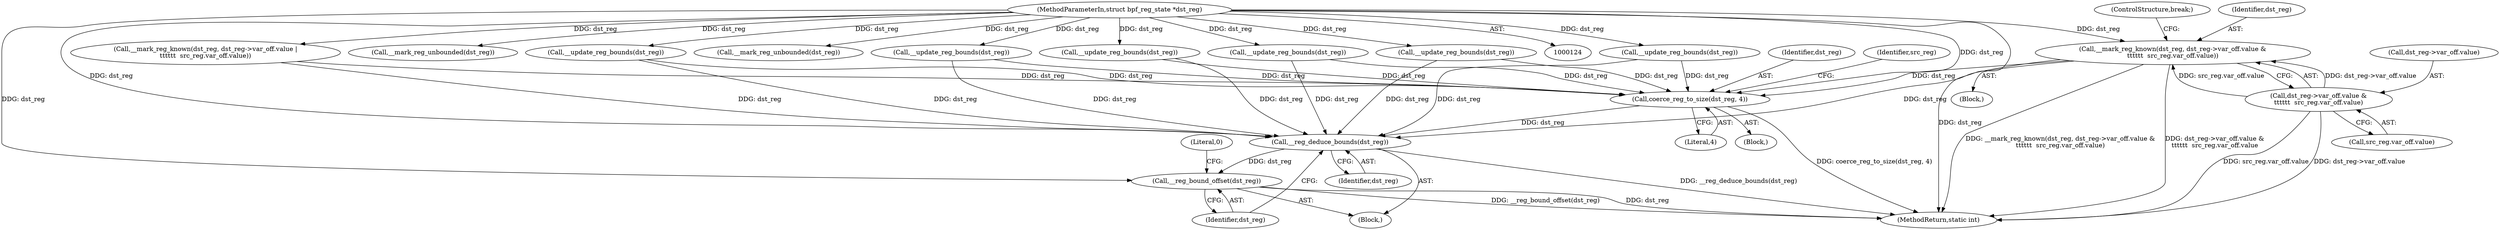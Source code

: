 digraph "0_linux_468f6eafa6c44cb2c5d8aad35e12f06c240a812a@pointer" {
"1000453" [label="(Call,__mark_reg_known(dst_reg, dst_reg->var_off.value &\n\t\t\t\t\t\t  src_reg.var_off.value))"];
"1000127" [label="(MethodParameterIn,struct bpf_reg_state *dst_reg)"];
"1000455" [label="(Call,dst_reg->var_off.value &\n\t\t\t\t\t\t  src_reg.var_off.value)"];
"1000770" [label="(Call,coerce_reg_to_size(dst_reg, 4))"];
"1000777" [label="(Call,__reg_deduce_bounds(dst_reg))"];
"1000779" [label="(Call,__reg_bound_offset(dst_reg))"];
"1000384" [label="(Call,__update_reg_bounds(dst_reg))"];
"1000770" [label="(Call,coerce_reg_to_size(dst_reg, 4))"];
"1000778" [label="(Identifier,dst_reg)"];
"1000779" [label="(Call,__reg_bound_offset(dst_reg))"];
"1000452" [label="(Block,)"];
"1000777" [label="(Call,__reg_deduce_bounds(dst_reg))"];
"1000769" [label="(Block,)"];
"1000466" [label="(ControlStructure,break;)"];
"1000772" [label="(Literal,4)"];
"1000456" [label="(Call,dst_reg->var_off.value)"];
"1000129" [label="(Block,)"];
"1000782" [label="(Literal,0)"];
"1000783" [label="(MethodReturn,static int)"];
"1000628" [label="(Call,__update_reg_bounds(dst_reg))"];
"1000382" [label="(Call,__mark_reg_unbounded(dst_reg))"];
"1000542" [label="(Call,__mark_reg_known(dst_reg, dst_reg->var_off.value |\n\t\t\t\t\t\t  src_reg.var_off.value))"];
"1000398" [label="(Call,__mark_reg_unbounded(dst_reg))"];
"1000780" [label="(Identifier,dst_reg)"];
"1000751" [label="(Call,__update_reg_bounds(dst_reg))"];
"1000461" [label="(Call,src_reg.var_off.value)"];
"1000127" [label="(MethodParameterIn,struct bpf_reg_state *dst_reg)"];
"1000453" [label="(Call,__mark_reg_known(dst_reg, dst_reg->var_off.value &\n\t\t\t\t\t\t  src_reg.var_off.value))"];
"1000696" [label="(Call,__update_reg_bounds(dst_reg))"];
"1000771" [label="(Identifier,dst_reg)"];
"1000454" [label="(Identifier,dst_reg)"];
"1000455" [label="(Call,dst_reg->var_off.value &\n\t\t\t\t\t\t  src_reg.var_off.value)"];
"1000775" [label="(Identifier,src_reg)"];
"1000533" [label="(Call,__update_reg_bounds(dst_reg))"];
"1000400" [label="(Call,__update_reg_bounds(dst_reg))"];
"1000453" -> "1000452"  [label="AST: "];
"1000453" -> "1000455"  [label="CFG: "];
"1000454" -> "1000453"  [label="AST: "];
"1000455" -> "1000453"  [label="AST: "];
"1000466" -> "1000453"  [label="CFG: "];
"1000453" -> "1000783"  [label="DDG: dst_reg->var_off.value &\n\t\t\t\t\t\t  src_reg.var_off.value"];
"1000453" -> "1000783"  [label="DDG: __mark_reg_known(dst_reg, dst_reg->var_off.value &\n\t\t\t\t\t\t  src_reg.var_off.value)"];
"1000127" -> "1000453"  [label="DDG: dst_reg"];
"1000455" -> "1000453"  [label="DDG: dst_reg->var_off.value"];
"1000455" -> "1000453"  [label="DDG: src_reg.var_off.value"];
"1000453" -> "1000770"  [label="DDG: dst_reg"];
"1000453" -> "1000777"  [label="DDG: dst_reg"];
"1000127" -> "1000124"  [label="AST: "];
"1000127" -> "1000783"  [label="DDG: dst_reg"];
"1000127" -> "1000382"  [label="DDG: dst_reg"];
"1000127" -> "1000384"  [label="DDG: dst_reg"];
"1000127" -> "1000398"  [label="DDG: dst_reg"];
"1000127" -> "1000400"  [label="DDG: dst_reg"];
"1000127" -> "1000533"  [label="DDG: dst_reg"];
"1000127" -> "1000542"  [label="DDG: dst_reg"];
"1000127" -> "1000628"  [label="DDG: dst_reg"];
"1000127" -> "1000696"  [label="DDG: dst_reg"];
"1000127" -> "1000751"  [label="DDG: dst_reg"];
"1000127" -> "1000770"  [label="DDG: dst_reg"];
"1000127" -> "1000777"  [label="DDG: dst_reg"];
"1000127" -> "1000779"  [label="DDG: dst_reg"];
"1000455" -> "1000461"  [label="CFG: "];
"1000456" -> "1000455"  [label="AST: "];
"1000461" -> "1000455"  [label="AST: "];
"1000455" -> "1000783"  [label="DDG: src_reg.var_off.value"];
"1000455" -> "1000783"  [label="DDG: dst_reg->var_off.value"];
"1000770" -> "1000769"  [label="AST: "];
"1000770" -> "1000772"  [label="CFG: "];
"1000771" -> "1000770"  [label="AST: "];
"1000772" -> "1000770"  [label="AST: "];
"1000775" -> "1000770"  [label="CFG: "];
"1000770" -> "1000783"  [label="DDG: coerce_reg_to_size(dst_reg, 4)"];
"1000696" -> "1000770"  [label="DDG: dst_reg"];
"1000628" -> "1000770"  [label="DDG: dst_reg"];
"1000400" -> "1000770"  [label="DDG: dst_reg"];
"1000542" -> "1000770"  [label="DDG: dst_reg"];
"1000384" -> "1000770"  [label="DDG: dst_reg"];
"1000533" -> "1000770"  [label="DDG: dst_reg"];
"1000751" -> "1000770"  [label="DDG: dst_reg"];
"1000770" -> "1000777"  [label="DDG: dst_reg"];
"1000777" -> "1000129"  [label="AST: "];
"1000777" -> "1000778"  [label="CFG: "];
"1000778" -> "1000777"  [label="AST: "];
"1000780" -> "1000777"  [label="CFG: "];
"1000777" -> "1000783"  [label="DDG: __reg_deduce_bounds(dst_reg)"];
"1000696" -> "1000777"  [label="DDG: dst_reg"];
"1000628" -> "1000777"  [label="DDG: dst_reg"];
"1000400" -> "1000777"  [label="DDG: dst_reg"];
"1000542" -> "1000777"  [label="DDG: dst_reg"];
"1000533" -> "1000777"  [label="DDG: dst_reg"];
"1000751" -> "1000777"  [label="DDG: dst_reg"];
"1000384" -> "1000777"  [label="DDG: dst_reg"];
"1000777" -> "1000779"  [label="DDG: dst_reg"];
"1000779" -> "1000129"  [label="AST: "];
"1000779" -> "1000780"  [label="CFG: "];
"1000780" -> "1000779"  [label="AST: "];
"1000782" -> "1000779"  [label="CFG: "];
"1000779" -> "1000783"  [label="DDG: dst_reg"];
"1000779" -> "1000783"  [label="DDG: __reg_bound_offset(dst_reg)"];
}

